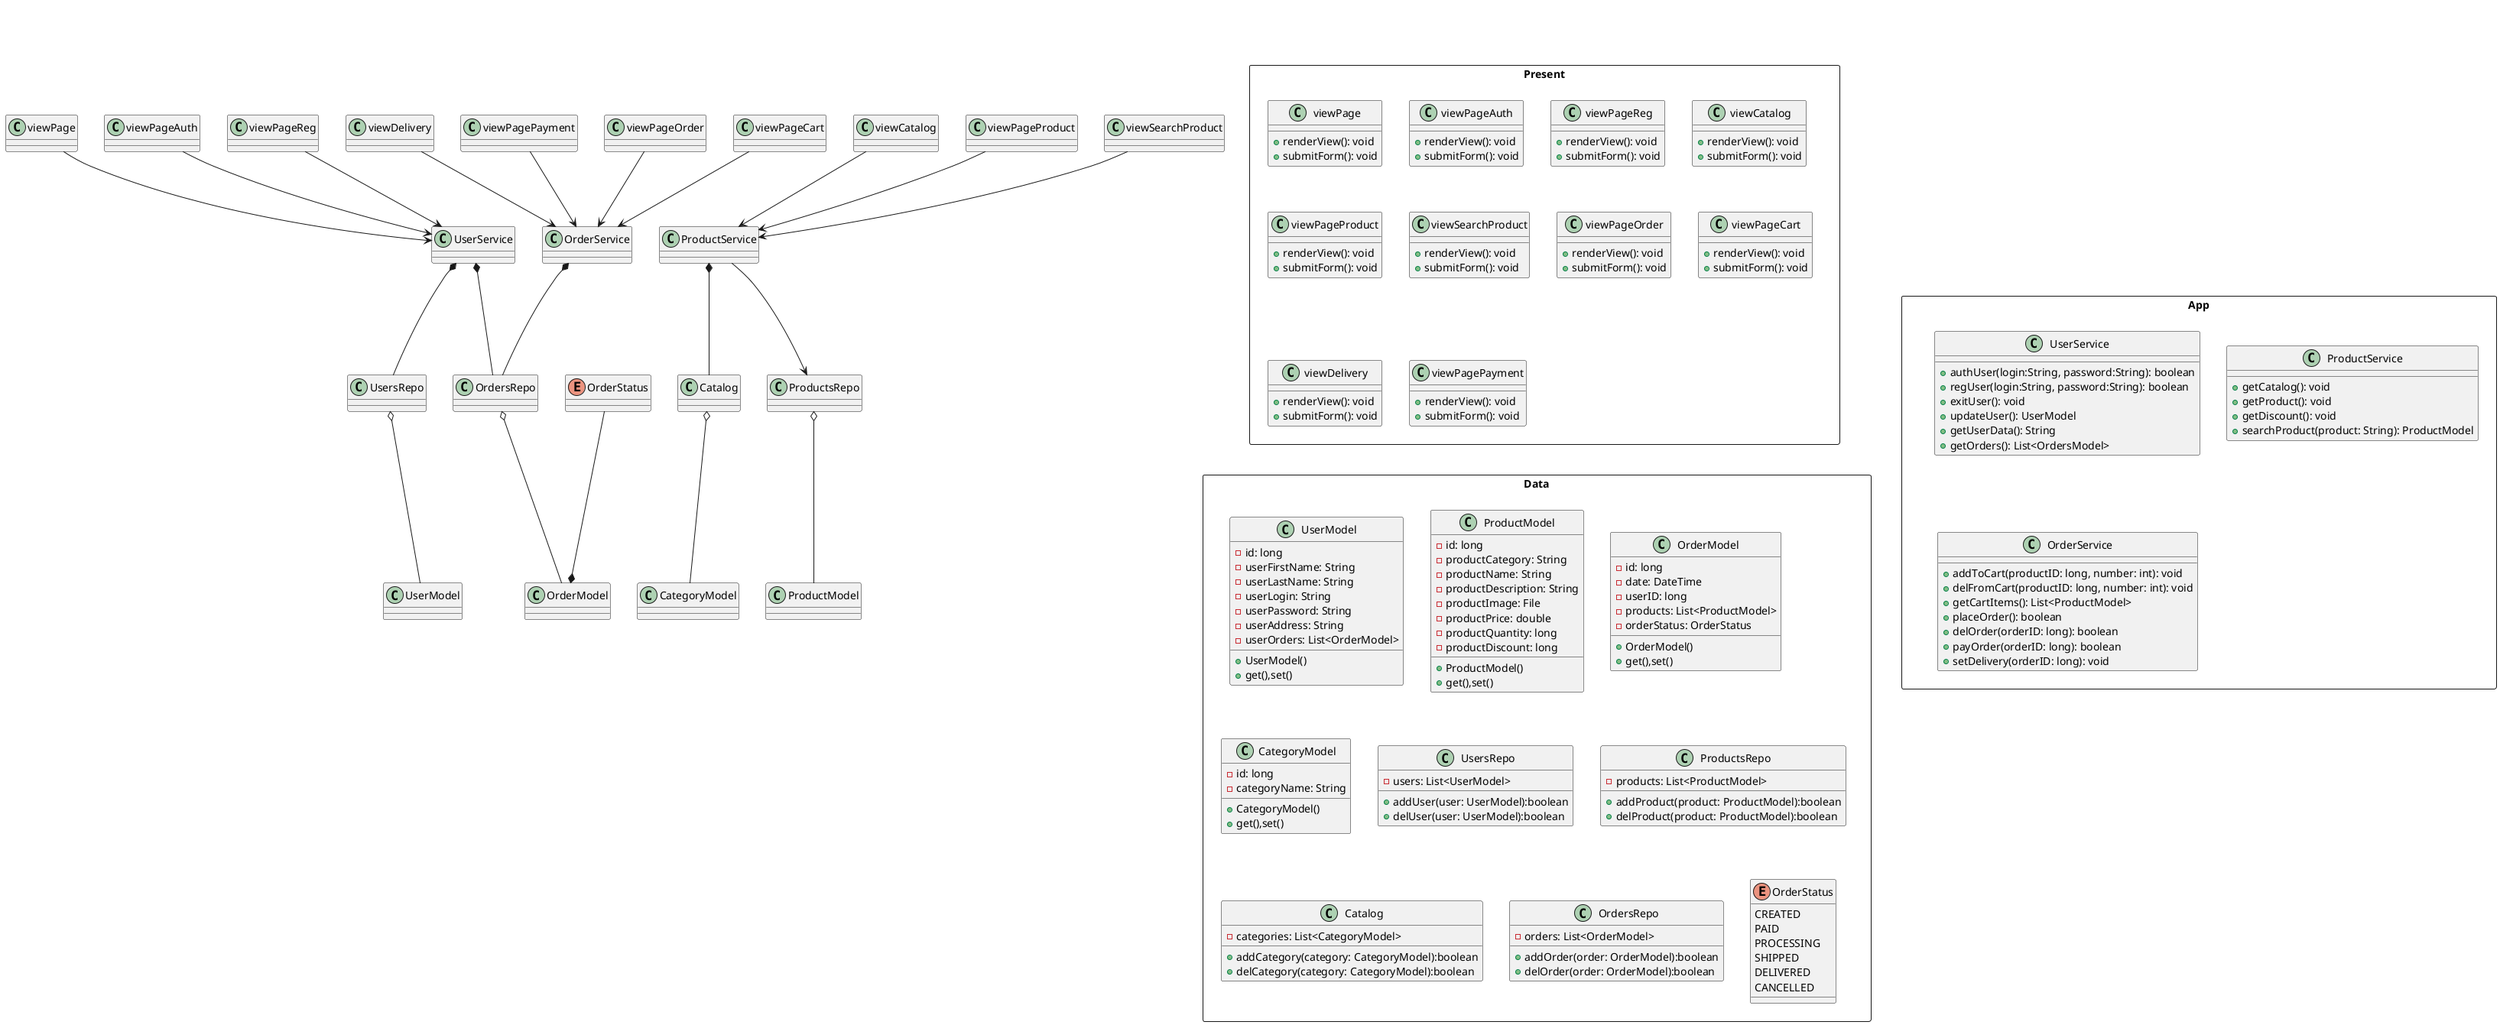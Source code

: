 @startuml Marketplace

!define MAIN_COLOR #E6E6FA
!define SUB_COLOR #ADD8E6
!define BACKGROUND_COLOR white

package "Present" <<Rectangle>> {
    class viewPage {
        +renderView(): void
        +submitForm(): void
    }

    
    class viewPageAuth {
        +renderView(): void
        +submitForm(): void
    }

    class viewPageReg {
        +renderView(): void
        +submitForm(): void
    }


    class viewCatalog {
        +renderView(): void
        +submitForm(): void
    }

    class viewPageProduct {
        +renderView(): void
        +submitForm(): void
    }

    class viewSearchProduct {
        +renderView(): void
        +submitForm(): void
    }

    class viewPageOrder {
        +renderView(): void
        +submitForm(): void
    }

    class viewPageCart {
        +renderView(): void
        +submitForm(): void
    }

    class viewDelivery {
        +renderView(): void
        +submitForm(): void
    }

    class viewPagePayment {
        +renderView(): void
        +submitForm(): void
    }
}

package "App" <<Rectangle>> {
    class UserService {
        +authUser(login:String, password:String): boolean
        +regUser(login:String, password:String): boolean
        +exitUser(): void
        +updateUser(): UserModel
        +getUserData(): String
        +getOrders(): List<OrdersModel>
    }

    class ProductService {
        +getCatalog(): void
        +getProduct(): void
        +getDiscount(): void
        +searchProduct(product: String): ProductModel
    }

    class OrderService {
        +addToCart(productID: long, number: int): void
        +delFromCart(productID: long, number: int): void
        +getCartItems(): List<ProductModel>
        +placeOrder(): boolean
        +delOrder(orderID: long): boolean
        +payOrder(orderID: long): boolean
        +setDelivery(orderID: long): void

    }
}

package "Data" <<Rectangle>> {
    class UserModel {
        -id: long
        -userFirstName: String
        -userLastName: String
        -userLogin: String
        -userPassword: String
        -userAddress: String
        -userOrders: List<OrderModel>
        +UserModel()
        +get(),set()
    }

    class ProductModel {
        -id: long
        -productCategory: String
        -productName: String
        -productDescription: String
        -productImage: File
        -productPrice: double
        -productQuantity: long
        -productDiscount: long
        +ProductModel()
        +get(),set()
    }

    class OrderModel {
        -id: long
        -date: DateTime
        -userID: long
        -products: List<ProductModel>
        -orderStatus: OrderStatus
        +OrderModel()
        +get(),set()
    }

    class CategoryModel {
        -id: long
        -categoryName: String
        +CategoryModel()
        +get(),set()
    }

    class UsersRepo {
        -users: List<UserModel>
        +addUser(user: UserModel):boolean
        +delUser(user: UserModel):boolean
    }

    class ProductsRepo {
        -products: List<ProductModel>
        +addProduct(product: ProductModel):boolean
        +delProduct(product: ProductModel):boolean
    }

    class Catalog {
        -categories: List<CategoryModel>
        +addCategory(category: CategoryModel):boolean
        +delCategory(category: CategoryModel):boolean
    }

    class OrdersRepo {
        -orders: List<OrderModel>
        +addOrder(order: OrderModel):boolean
        +delOrder(order: OrderModel):boolean
    }

    enum OrderStatus {
        CREATED
        PAID
        PROCESSING
        SHIPPED
        DELIVERED
        CANCELLED
    }
}

together {
    class viewPage
    class viewPageAuth
    class viewPageReg
    class viewCatalog
    class viewPageProduct
    class viewSearchProduct
    class viewPageOrder
    class viewPageCart
    class viewDelivery
    class viewPagePayment
}

viewPage -[hidden] viewPageAuth
viewPageAuth -[hidden] viewPageReg
viewPageReg -[hidden] viewCatalog
viewCatalog -[hidden] viewPageProduct
viewPageProduct -[hidden] viewSearchProduct
viewSearchProduct -[hidden] viewPageOrder
viewPageOrder -[hidden] viewPageCart
viewPageCart -[hidden] viewDelivery
viewDelivery -[hidden] viewPagePayment

together {
    class UserService
    class ProductService
    class OrderService
}

UserService -[hidden] ProductService
ProductService -[hidden] OrderService

together {
    class UsersRepo
    class ProductsRepo
    class Catalog
    class OrdersRepo
    class UserModel
    class ProductModel
    class CategoryModel
    class OrderModel
    enum OrderStatus
}

UserModel -[hidden] ProductModel
ProductModel -[hidden] CategoryModel
CategoryModel -[hidden] OrderModel


"Present" -[hidden]-- "App"
"App" -[hidden]- "Data"

UsersRepo o-- UserModel
ProductsRepo o-- ProductModel
Catalog o-- CategoryModel
OrdersRepo o-- OrderModel
OrderStatus --* OrderModel

viewPage --> UserService
viewPageAuth --> UserService
viewPageReg --> UserService

viewCatalog --> ProductService
viewPageProduct --> ProductService
viewSearchProduct --> ProductService

viewPageOrder --> OrderService
viewPageCart --> OrderService
viewDelivery --> OrderService
viewPagePayment --> OrderService

UserService *-- UsersRepo
ProductService --> ProductsRepo
ProductService *-- Catalog
OrderService *-- OrdersRepo
UserService *-- OrdersRepo

@enduml
